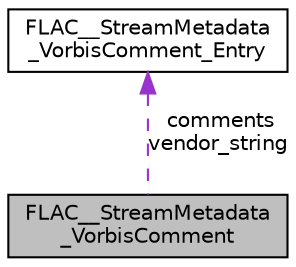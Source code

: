 digraph "FLAC__StreamMetadata_VorbisComment"
{
 // LATEX_PDF_SIZE
  edge [fontname="Helvetica",fontsize="10",labelfontname="Helvetica",labelfontsize="10"];
  node [fontname="Helvetica",fontsize="10",shape=record];
  Node1 [label="FLAC__StreamMetadata\l_VorbisComment",height=0.2,width=0.4,color="black", fillcolor="grey75", style="filled", fontcolor="black",tooltip=" "];
  Node2 -> Node1 [dir="back",color="darkorchid3",fontsize="10",style="dashed",label=" comments\nvendor_string" ];
  Node2 [label="FLAC__StreamMetadata\l_VorbisComment_Entry",height=0.2,width=0.4,color="black", fillcolor="white", style="filled",URL="$d3/d2b/structFLAC____StreamMetadata__VorbisComment__Entry.html",tooltip=" "];
}

